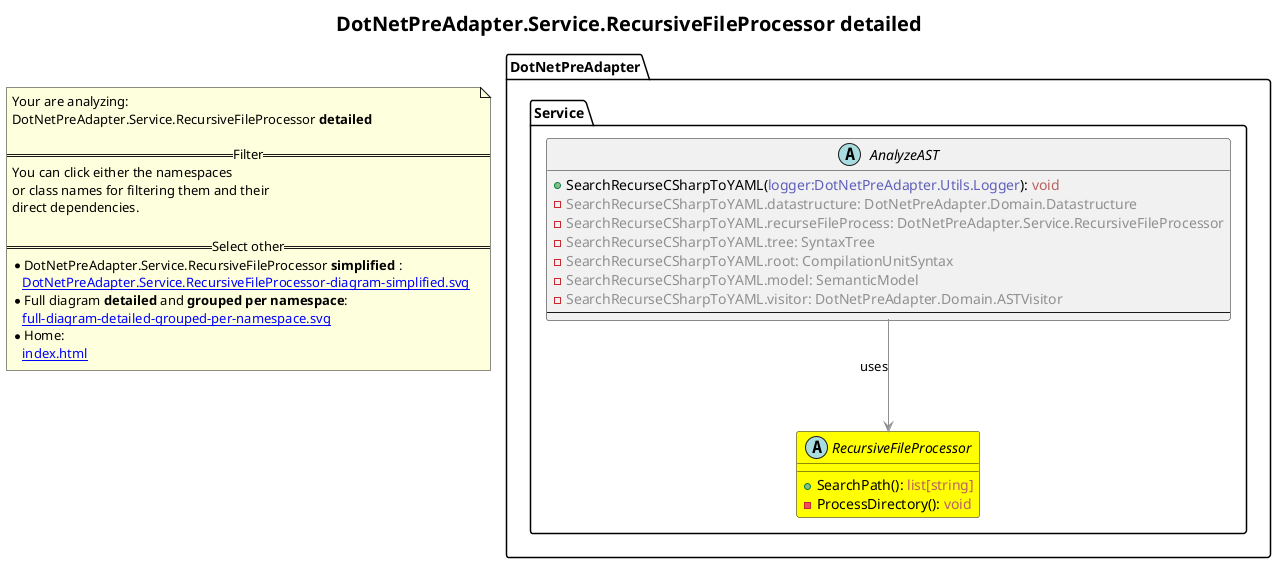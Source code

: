 @startuml
skinparam linetype ortho
title <size:20>DotNetPreAdapter.Service.RecursiveFileProcessor **detailed** </size>
note "Your are analyzing:\nDotNetPreAdapter.Service.RecursiveFileProcessor **detailed** \n\n==Filter==\nYou can click either the namespaces \nor class names for filtering them and their\ndirect dependencies.\n\n==Select other==\n* DotNetPreAdapter.Service.RecursiveFileProcessor **simplified** :\n   [[DotNetPreAdapter.Service.RecursiveFileProcessor-diagram-simplified.svg]]\n* Full diagram **detailed** and **grouped per namespace**:\n   [[full-diagram-detailed-grouped-per-namespace.svg]]\n* Home:\n   [[index.html]]" as FloatingNote
  abstract class DotNetPreAdapter.Service.RecursiveFileProcessor [[DotNetPreAdapter.Service.RecursiveFileProcessor-diagram-detailed.svg]] #yellow {
    + SearchPath(<font color="6060BB"></font>): <font color="BB6060">list[string]</font>
    - ProcessDirectory(<font color="6060BB"></font>): <font color="BB6060">void</font>
  }
  abstract class DotNetPreAdapter.Service.AnalyzeAST [[DotNetPreAdapter.Service.AnalyzeAST-diagram-detailed.svg]]  {
    + SearchRecurseCSharpToYAML(<font color="6060BB">logger:DotNetPreAdapter.Utils.Logger</font>): <font color="BB6060">void</font>
    - <font color="909090">SearchRecurseCSharpToYAML.datastructure: DotNetPreAdapter.Domain.Datastructure</font>
    - <font color="909090">SearchRecurseCSharpToYAML.recurseFileProcess: DotNetPreAdapter.Service.RecursiveFileProcessor</font>
    - <font color="909090">SearchRecurseCSharpToYAML.tree: SyntaxTree</font>
    - <font color="909090">SearchRecurseCSharpToYAML.root: CompilationUnitSyntax</font>
    - <font color="909090">SearchRecurseCSharpToYAML.model: SemanticModel</font>
    - <font color="909090">SearchRecurseCSharpToYAML.visitor: DotNetPreAdapter.Domain.ASTVisitor</font>
--
  }
 ' *************************************** 
 ' *************************************** 
 ' *************************************** 
' Class relations extracted from namespace:
' DotNetPreAdapter.Service
DotNetPreAdapter.Service.AnalyzeAST -[#909090]-> DotNetPreAdapter.Service.RecursiveFileProcessor  : uses 
@enduml